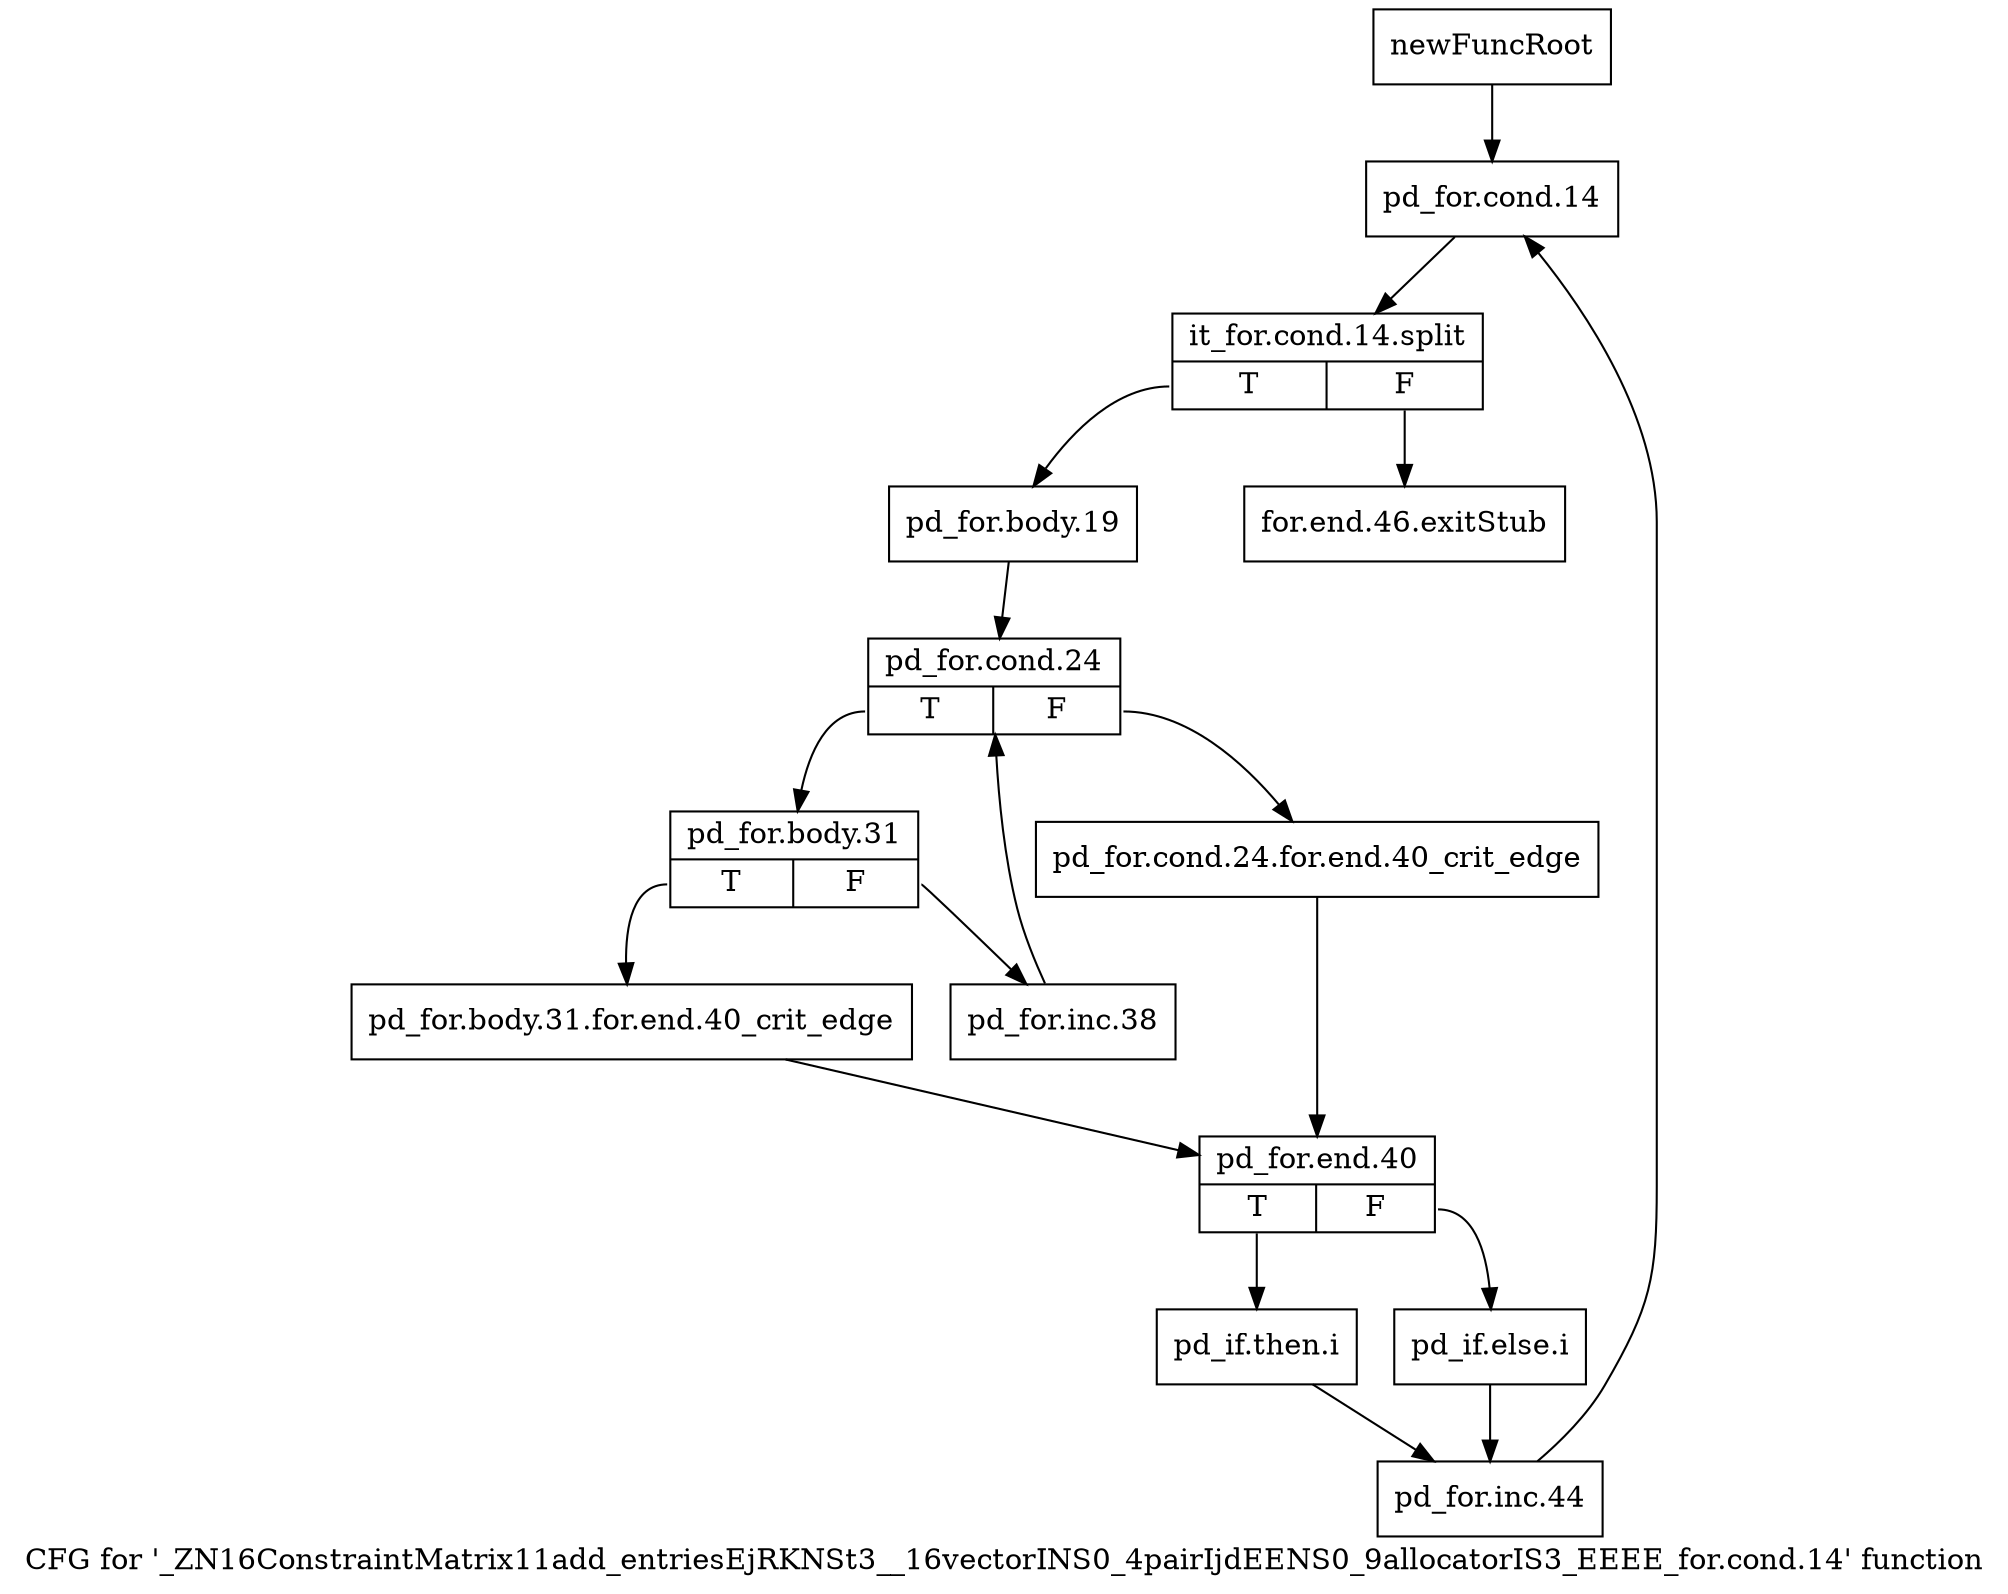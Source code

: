 digraph "CFG for '_ZN16ConstraintMatrix11add_entriesEjRKNSt3__16vectorINS0_4pairIjdEENS0_9allocatorIS3_EEEE_for.cond.14' function" {
	label="CFG for '_ZN16ConstraintMatrix11add_entriesEjRKNSt3__16vectorINS0_4pairIjdEENS0_9allocatorIS3_EEEE_for.cond.14' function";

	Node0x8ebb080 [shape=record,label="{newFuncRoot}"];
	Node0x8ebb080 -> Node0x8ebb120;
	Node0x8ebb0d0 [shape=record,label="{for.end.46.exitStub}"];
	Node0x8ebb120 [shape=record,label="{pd_for.cond.14}"];
	Node0x8ebb120 -> Node0xc53e400;
	Node0xc53e400 [shape=record,label="{it_for.cond.14.split|{<s0>T|<s1>F}}"];
	Node0xc53e400:s0 -> Node0x8ebb170;
	Node0xc53e400:s1 -> Node0x8ebb0d0;
	Node0x8ebb170 [shape=record,label="{pd_for.body.19}"];
	Node0x8ebb170 -> Node0x8ebb1c0;
	Node0x8ebb1c0 [shape=record,label="{pd_for.cond.24|{<s0>T|<s1>F}}"];
	Node0x8ebb1c0:s0 -> Node0x8ebb260;
	Node0x8ebb1c0:s1 -> Node0x8ebb210;
	Node0x8ebb210 [shape=record,label="{pd_for.cond.24.for.end.40_crit_edge}"];
	Node0x8ebb210 -> Node0x8ebb350;
	Node0x8ebb260 [shape=record,label="{pd_for.body.31|{<s0>T|<s1>F}}"];
	Node0x8ebb260:s0 -> Node0x8ebb300;
	Node0x8ebb260:s1 -> Node0x8ebb2b0;
	Node0x8ebb2b0 [shape=record,label="{pd_for.inc.38}"];
	Node0x8ebb2b0 -> Node0x8ebb1c0;
	Node0x8ebb300 [shape=record,label="{pd_for.body.31.for.end.40_crit_edge}"];
	Node0x8ebb300 -> Node0x8ebb350;
	Node0x8ebb350 [shape=record,label="{pd_for.end.40|{<s0>T|<s1>F}}"];
	Node0x8ebb350:s0 -> Node0x8ebb3f0;
	Node0x8ebb350:s1 -> Node0x8ebb3a0;
	Node0x8ebb3a0 [shape=record,label="{pd_if.else.i}"];
	Node0x8ebb3a0 -> Node0x8ebb440;
	Node0x8ebb3f0 [shape=record,label="{pd_if.then.i}"];
	Node0x8ebb3f0 -> Node0x8ebb440;
	Node0x8ebb440 [shape=record,label="{pd_for.inc.44}"];
	Node0x8ebb440 -> Node0x8ebb120;
}
